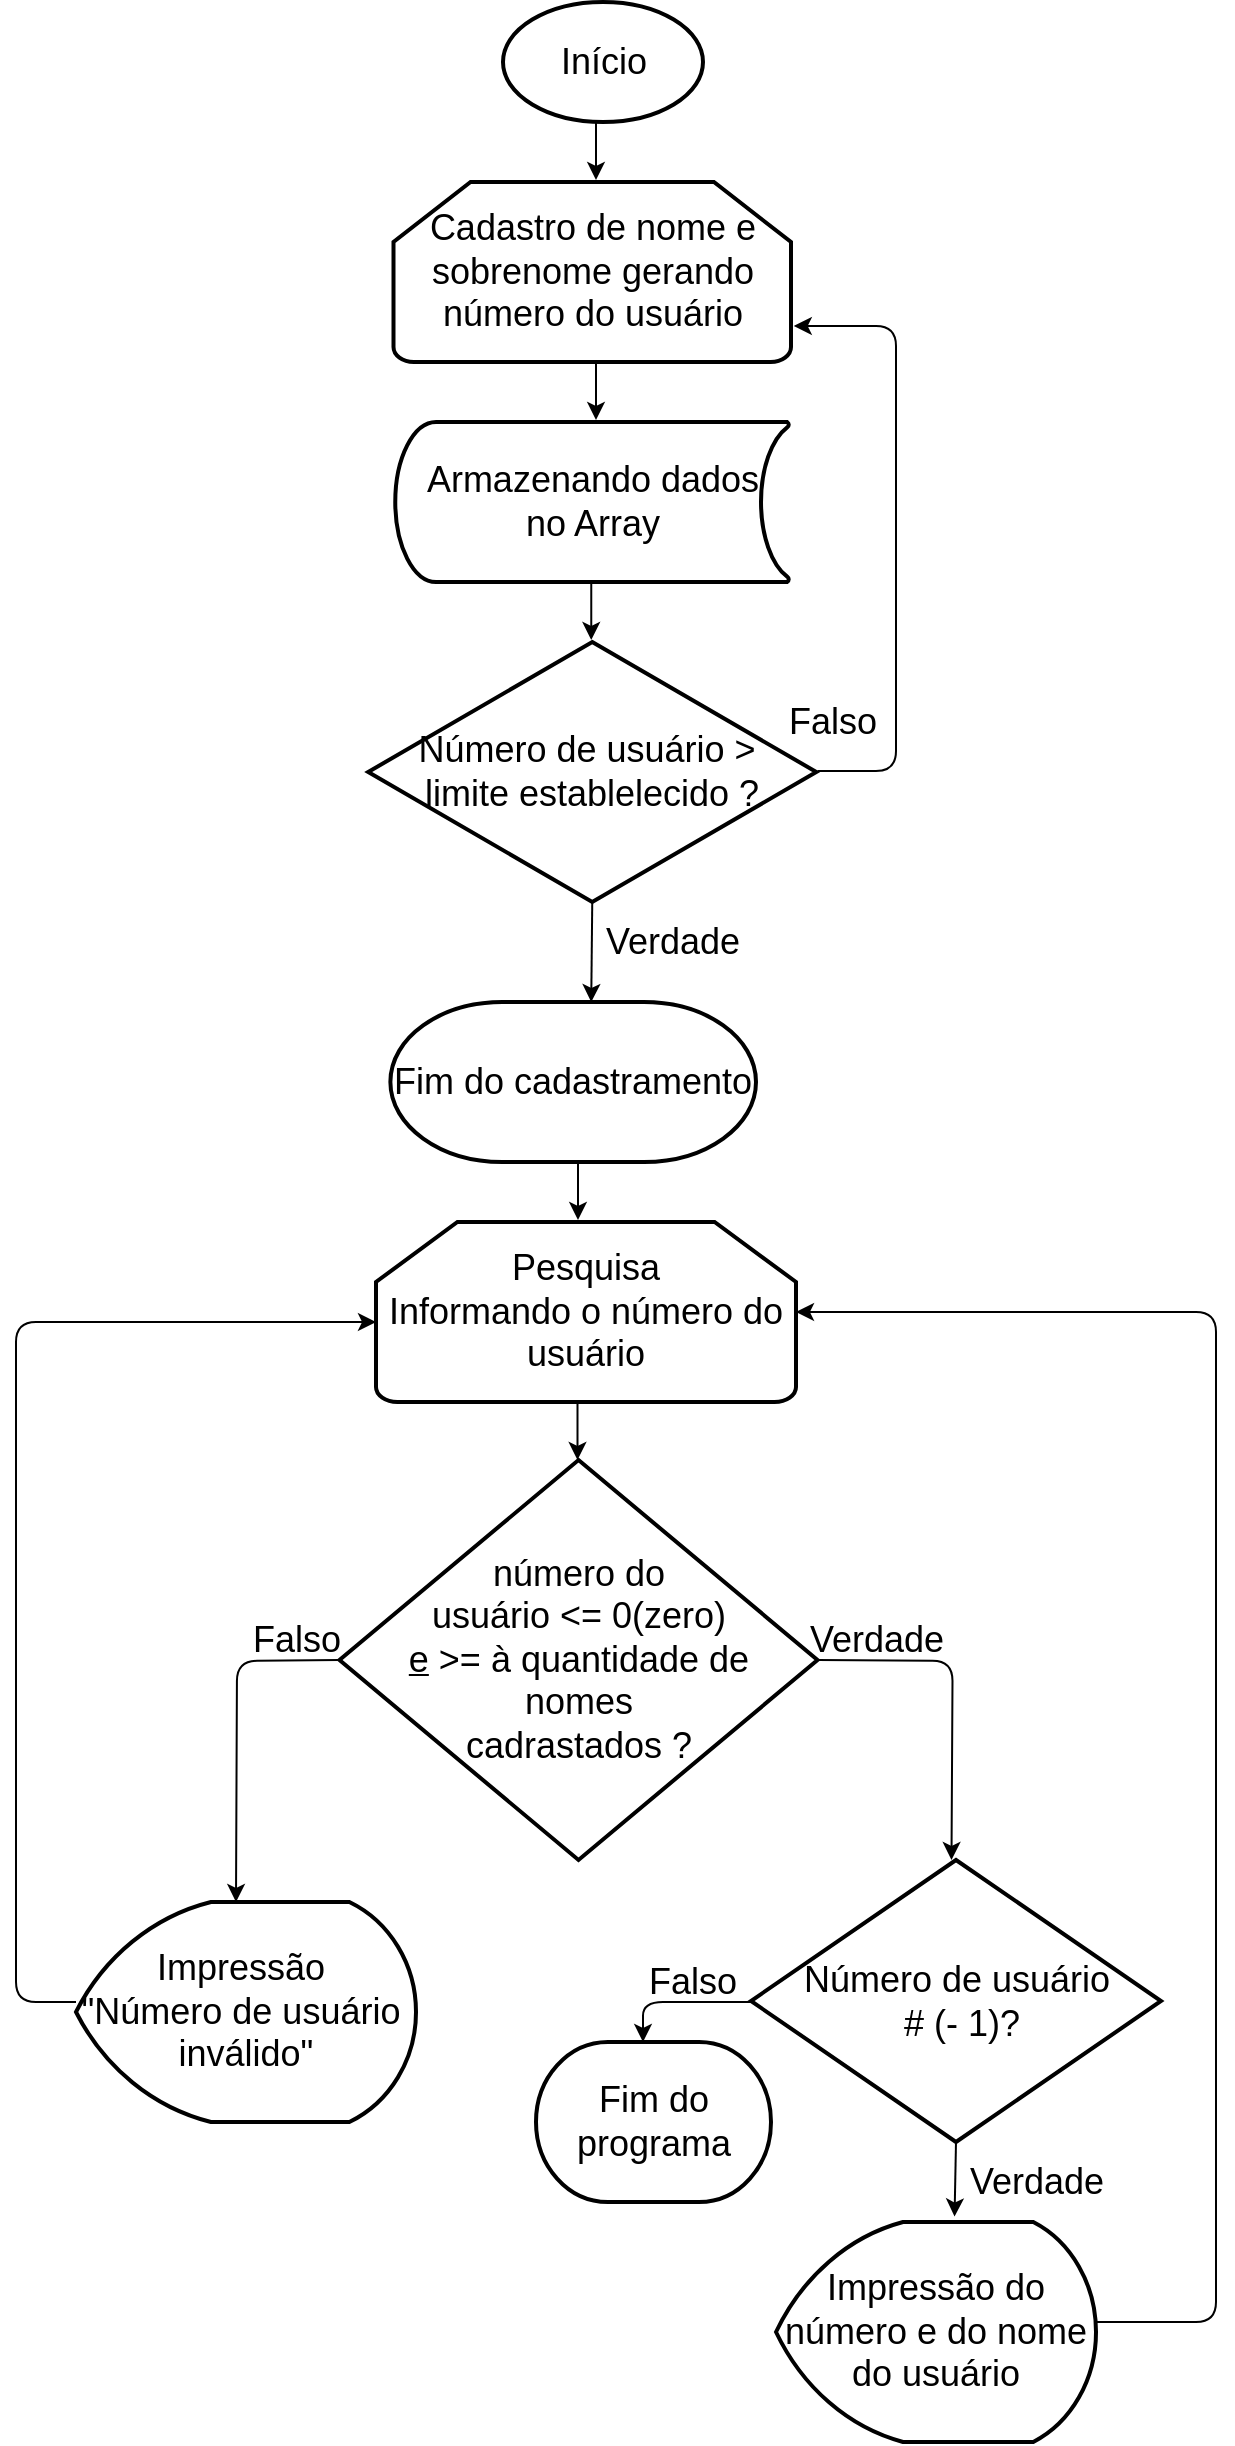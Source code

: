 <mxfile version="14.0.5" type="github">
  <diagram id="qWS7Y5obmn8nB7-EifRM" name="Página-1">
    <mxGraphModel dx="1038" dy="617" grid="1" gridSize="10" guides="1" tooltips="1" connect="1" arrows="1" fold="1" page="1" pageScale="1" pageWidth="827" pageHeight="1169" math="0" shadow="0">
      <root>
        <mxCell id="0" />
        <mxCell id="1" parent="0" />
        <mxCell id="sY9KeFDjOcJ1oh_mJKEF-2" value="" style="endArrow=classic;html=1;" edge="1" parent="1">
          <mxGeometry width="50" height="50" relative="1" as="geometry">
            <mxPoint x="420" y="80" as="sourcePoint" />
            <mxPoint x="420" y="109" as="targetPoint" />
          </mxGeometry>
        </mxCell>
        <mxCell id="sY9KeFDjOcJ1oh_mJKEF-5" value="" style="endArrow=classic;html=1;" edge="1" parent="1">
          <mxGeometry width="50" height="50" relative="1" as="geometry">
            <mxPoint x="420" y="200" as="sourcePoint" />
            <mxPoint x="420" y="229" as="targetPoint" />
          </mxGeometry>
        </mxCell>
        <mxCell id="sY9KeFDjOcJ1oh_mJKEF-6" value="&lt;font style=&quot;font-size: 18px&quot;&gt;número do &lt;br&gt;usuário &amp;lt;=&amp;nbsp;0(zero) &lt;br&gt;&lt;u&gt;e&lt;/u&gt; &amp;gt;= à quantidade de &lt;br&gt;nomes &lt;br&gt;cadrastados ?&lt;/font&gt;" style="strokeWidth=2;html=1;shape=mxgraph.flowchart.decision;whiteSpace=wrap;" vertex="1" parent="1">
          <mxGeometry x="291.75" y="749" width="239" height="200" as="geometry" />
        </mxCell>
        <mxCell id="sY9KeFDjOcJ1oh_mJKEF-7" value="" style="endArrow=classic;html=1;" edge="1" parent="1">
          <mxGeometry width="50" height="50" relative="1" as="geometry">
            <mxPoint x="410.75" y="720" as="sourcePoint" />
            <mxPoint x="410.75" y="749" as="targetPoint" />
          </mxGeometry>
        </mxCell>
        <mxCell id="sY9KeFDjOcJ1oh_mJKEF-14" value="&lt;font style=&quot;font-size: 18px&quot;&gt;Verdade&lt;/font&gt;" style="text;html=1;resizable=0;autosize=1;align=center;verticalAlign=middle;points=[];fillColor=none;strokeColor=none;rounded=0;" vertex="1" parent="1">
          <mxGeometry x="520" y="829" width="80" height="20" as="geometry" />
        </mxCell>
        <mxCell id="sY9KeFDjOcJ1oh_mJKEF-15" value="" style="endArrow=classic;html=1;edgeStyle=orthogonalEdgeStyle;" edge="1" parent="1">
          <mxGeometry width="50" height="50" relative="1" as="geometry">
            <mxPoint x="530.75" y="849" as="sourcePoint" />
            <mxPoint x="597.75" y="949" as="targetPoint" />
          </mxGeometry>
        </mxCell>
        <mxCell id="sY9KeFDjOcJ1oh_mJKEF-17" value="&lt;font style=&quot;font-size: 18px&quot;&gt;Impressão do número e do nome do usuário&lt;/font&gt;" style="strokeWidth=2;html=1;shape=mxgraph.flowchart.display;whiteSpace=wrap;" vertex="1" parent="1">
          <mxGeometry x="510" y="1130" width="160" height="110" as="geometry" />
        </mxCell>
        <mxCell id="sY9KeFDjOcJ1oh_mJKEF-19" value="&lt;font style=&quot;font-size: 18px&quot;&gt;Início&lt;/font&gt;" style="strokeWidth=2;html=1;shape=mxgraph.flowchart.start_1;whiteSpace=wrap;" vertex="1" parent="1">
          <mxGeometry x="373.5" y="20" width="100" height="60" as="geometry" />
        </mxCell>
        <mxCell id="sY9KeFDjOcJ1oh_mJKEF-23" value="&lt;font style=&quot;font-size: 18px&quot;&gt;Armazenando dados&lt;br&gt;no Array&lt;/font&gt;" style="strokeWidth=2;html=1;shape=mxgraph.flowchart.stored_data;whiteSpace=wrap;" vertex="1" parent="1">
          <mxGeometry x="319.63" y="230" width="197" height="80" as="geometry" />
        </mxCell>
        <mxCell id="sY9KeFDjOcJ1oh_mJKEF-26" value="" style="endArrow=classic;html=1;" edge="1" parent="1">
          <mxGeometry width="50" height="50" relative="1" as="geometry">
            <mxPoint x="411" y="600" as="sourcePoint" />
            <mxPoint x="411" y="629" as="targetPoint" />
          </mxGeometry>
        </mxCell>
        <mxCell id="sY9KeFDjOcJ1oh_mJKEF-28" value="&lt;font style=&quot;font-size: 18px&quot;&gt;Número de usuário&lt;br&gt;&amp;nbsp;# (- 1)?&lt;/font&gt;" style="strokeWidth=2;html=1;shape=mxgraph.flowchart.decision;whiteSpace=wrap;" vertex="1" parent="1">
          <mxGeometry x="497.5" y="949" width="205" height="141" as="geometry" />
        </mxCell>
        <mxCell id="sY9KeFDjOcJ1oh_mJKEF-29" value="" style="endArrow=classic;html=1;entryX=0.558;entryY=-0.025;entryDx=0;entryDy=0;entryPerimeter=0;" edge="1" parent="1" target="sY9KeFDjOcJ1oh_mJKEF-17">
          <mxGeometry width="50" height="50" relative="1" as="geometry">
            <mxPoint x="600" y="1090" as="sourcePoint" />
            <mxPoint x="650" y="1040" as="targetPoint" />
          </mxGeometry>
        </mxCell>
        <mxCell id="sY9KeFDjOcJ1oh_mJKEF-30" value="&lt;font style=&quot;font-size: 18px&quot;&gt;Verdade&lt;/font&gt;" style="text;html=1;resizable=0;autosize=1;align=center;verticalAlign=middle;points=[];fillColor=none;strokeColor=none;rounded=0;" vertex="1" parent="1">
          <mxGeometry x="600" y="1100" width="80" height="20" as="geometry" />
        </mxCell>
        <mxCell id="sY9KeFDjOcJ1oh_mJKEF-31" value="" style="endArrow=classic;html=1;edgeStyle=orthogonalEdgeStyle;entryX=0.5;entryY=0;entryDx=0;entryDy=0;entryPerimeter=0;" edge="1" parent="1">
          <mxGeometry width="50" height="50" relative="1" as="geometry">
            <mxPoint x="497.5" y="1020" as="sourcePoint" />
            <mxPoint x="443.5" y="1040" as="targetPoint" />
            <Array as="points">
              <mxPoint x="444" y="1020" />
            </Array>
          </mxGeometry>
        </mxCell>
        <mxCell id="sY9KeFDjOcJ1oh_mJKEF-32" value="&lt;font style=&quot;font-size: 18px&quot;&gt;Falso&lt;/font&gt;" style="text;html=1;resizable=0;autosize=1;align=center;verticalAlign=middle;points=[];fillColor=none;strokeColor=none;rounded=0;" vertex="1" parent="1">
          <mxGeometry x="437.5" y="1000" width="60" height="20" as="geometry" />
        </mxCell>
        <mxCell id="sY9KeFDjOcJ1oh_mJKEF-34" value="" style="endArrow=classic;html=1;edgeStyle=orthogonalEdgeStyle;" edge="1" parent="1">
          <mxGeometry width="50" height="50" relative="1" as="geometry">
            <mxPoint x="291.75" y="849" as="sourcePoint" />
            <mxPoint x="240" y="970" as="targetPoint" />
          </mxGeometry>
        </mxCell>
        <mxCell id="sY9KeFDjOcJ1oh_mJKEF-36" value="&lt;span style=&quot;font-size: 18px&quot;&gt;Fim do programa&lt;/span&gt;" style="strokeWidth=2;html=1;shape=mxgraph.flowchart.terminator;whiteSpace=wrap;" vertex="1" parent="1">
          <mxGeometry x="390" y="1040" width="117.5" height="80" as="geometry" />
        </mxCell>
        <mxCell id="sY9KeFDjOcJ1oh_mJKEF-37" value="" style="endArrow=classic;html=1;edgeStyle=orthogonalEdgeStyle;entryX=1;entryY=0.5;entryDx=0;entryDy=0;entryPerimeter=0;" edge="1" parent="1" target="sY9KeFDjOcJ1oh_mJKEF-41">
          <mxGeometry width="50" height="50" relative="1" as="geometry">
            <mxPoint x="670" y="1180" as="sourcePoint" />
            <mxPoint x="550" y="675" as="targetPoint" />
            <Array as="points">
              <mxPoint x="730" y="1180" />
              <mxPoint x="730" y="675" />
            </Array>
          </mxGeometry>
        </mxCell>
        <mxCell id="sY9KeFDjOcJ1oh_mJKEF-38" value="&lt;span style=&quot;font-size: 18px&quot;&gt;Impressão&amp;nbsp;&lt;/span&gt;&lt;br style=&quot;font-size: 18px&quot;&gt;&lt;span style=&quot;font-size: 18px&quot;&gt;&quot;Número de usuário&amp;nbsp;&lt;/span&gt;&lt;br style=&quot;font-size: 18px&quot;&gt;&lt;span style=&quot;font-size: 18px&quot;&gt;inválido&quot;&lt;/span&gt;" style="strokeWidth=2;html=1;shape=mxgraph.flowchart.display;whiteSpace=wrap;" vertex="1" parent="1">
          <mxGeometry x="160" y="970" width="170" height="110" as="geometry" />
        </mxCell>
        <mxCell id="sY9KeFDjOcJ1oh_mJKEF-39" value="" style="endArrow=classic;html=1;edgeStyle=orthogonalEdgeStyle;" edge="1" parent="1">
          <mxGeometry width="50" height="50" relative="1" as="geometry">
            <mxPoint x="160" y="1020" as="sourcePoint" />
            <mxPoint x="310" y="680" as="targetPoint" />
            <Array as="points">
              <mxPoint x="130" y="1020" />
              <mxPoint x="130" y="680" />
            </Array>
          </mxGeometry>
        </mxCell>
        <mxCell id="sY9KeFDjOcJ1oh_mJKEF-40" value="&lt;font style=&quot;font-size: 18px&quot;&gt;Falso&lt;/font&gt;" style="text;html=1;resizable=0;autosize=1;align=center;verticalAlign=middle;points=[];fillColor=none;strokeColor=none;rounded=0;" vertex="1" parent="1">
          <mxGeometry x="240" y="829" width="60" height="20" as="geometry" />
        </mxCell>
        <mxCell id="sY9KeFDjOcJ1oh_mJKEF-41" value="&lt;span style=&quot;font-size: 18px&quot;&gt;Pesquisa&lt;/span&gt;&lt;br style=&quot;font-size: 18px&quot;&gt;&lt;span style=&quot;font-size: 18px&quot;&gt;Informando o número do usuário&lt;/span&gt;" style="strokeWidth=2;html=1;shape=mxgraph.flowchart.loop_limit;whiteSpace=wrap;" vertex="1" parent="1">
          <mxGeometry x="310" y="630" width="210" height="90" as="geometry" />
        </mxCell>
        <mxCell id="sY9KeFDjOcJ1oh_mJKEF-42" value="&lt;span style=&quot;font-size: 18px&quot;&gt;Cadastro de nome e sobrenome gerando número do usuário&lt;/span&gt;" style="strokeWidth=2;html=1;shape=mxgraph.flowchart.loop_limit;whiteSpace=wrap;" vertex="1" parent="1">
          <mxGeometry x="318.75" y="110" width="198.75" height="90" as="geometry" />
        </mxCell>
        <mxCell id="sY9KeFDjOcJ1oh_mJKEF-46" value="&lt;font style=&quot;font-size: 18px&quot;&gt;Fim do cadastramento&lt;/font&gt;" style="strokeWidth=2;html=1;shape=mxgraph.flowchart.terminator;whiteSpace=wrap;" vertex="1" parent="1">
          <mxGeometry x="317.19" y="520" width="182.81" height="80" as="geometry" />
        </mxCell>
        <mxCell id="sY9KeFDjOcJ1oh_mJKEF-47" value="" style="endArrow=classic;html=1;" edge="1" parent="1">
          <mxGeometry width="50" height="50" relative="1" as="geometry">
            <mxPoint x="417.63" y="310" as="sourcePoint" />
            <mxPoint x="417.63" y="339" as="targetPoint" />
          </mxGeometry>
        </mxCell>
        <mxCell id="sY9KeFDjOcJ1oh_mJKEF-51" value="&lt;font style=&quot;font-size: 18px&quot;&gt;Número de usuário &amp;gt;&amp;nbsp;&lt;br&gt;limite establelecido ?&lt;/font&gt;" style="strokeWidth=2;html=1;shape=mxgraph.flowchart.decision;whiteSpace=wrap;" vertex="1" parent="1">
          <mxGeometry x="306.09" y="340" width="224.07" height="130" as="geometry" />
        </mxCell>
        <mxCell id="sY9KeFDjOcJ1oh_mJKEF-52" value="" style="endArrow=classic;html=1;exitX=0.5;exitY=1;exitDx=0;exitDy=0;exitPerimeter=0;" edge="1" parent="1" source="sY9KeFDjOcJ1oh_mJKEF-51">
          <mxGeometry width="50" height="50" relative="1" as="geometry">
            <mxPoint x="418" y="500" as="sourcePoint" />
            <mxPoint x="417.62" y="520" as="targetPoint" />
          </mxGeometry>
        </mxCell>
        <mxCell id="sY9KeFDjOcJ1oh_mJKEF-53" value="" style="endArrow=classic;html=1;exitX=0.5;exitY=1;exitDx=0;exitDy=0;exitPerimeter=0;edgeStyle=orthogonalEdgeStyle;entryX=1.007;entryY=0.8;entryDx=0;entryDy=0;entryPerimeter=0;" edge="1" parent="1" target="sY9KeFDjOcJ1oh_mJKEF-42">
          <mxGeometry width="50" height="50" relative="1" as="geometry">
            <mxPoint x="530.755" y="404.5" as="sourcePoint" />
            <mxPoint x="570" y="180" as="targetPoint" />
            <Array as="points">
              <mxPoint x="570" y="405" />
              <mxPoint x="570" y="182" />
            </Array>
          </mxGeometry>
        </mxCell>
        <mxCell id="sY9KeFDjOcJ1oh_mJKEF-54" value="&lt;font style=&quot;font-size: 18px&quot;&gt;Falso&lt;/font&gt;" style="text;html=1;resizable=0;autosize=1;align=center;verticalAlign=middle;points=[];fillColor=none;strokeColor=none;rounded=0;" vertex="1" parent="1">
          <mxGeometry x="507.5" y="370" width="60" height="20" as="geometry" />
        </mxCell>
        <mxCell id="sY9KeFDjOcJ1oh_mJKEF-55" value="&lt;font style=&quot;font-size: 18px&quot;&gt;Verdade&lt;/font&gt;" style="text;html=1;resizable=0;autosize=1;align=center;verticalAlign=middle;points=[];fillColor=none;strokeColor=none;rounded=0;" vertex="1" parent="1">
          <mxGeometry x="417.5" y="480" width="80" height="20" as="geometry" />
        </mxCell>
      </root>
    </mxGraphModel>
  </diagram>
</mxfile>
